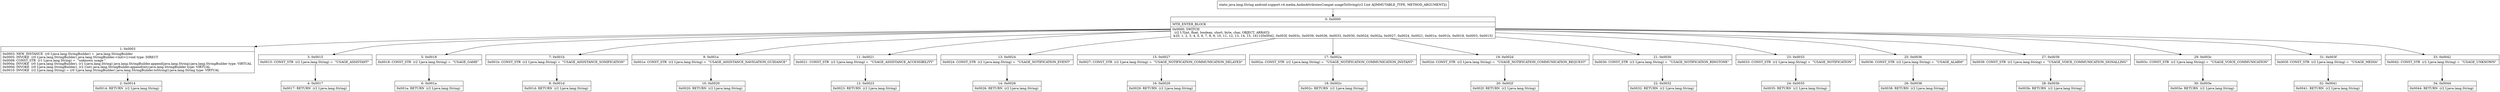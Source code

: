 digraph "CFG forandroid.support.v4.media.AudioAttributesCompat.usageToString(I)Ljava\/lang\/String;" {
Node_0 [shape=record,label="{0\:\ 0x0000|MTH_ENTER_BLOCK\l|0x0000: SWITCH  \l  (r2 I:?[int, float, boolean, short, byte, char, OBJECT, ARRAY])\l k:[0, 1, 2, 3, 4, 5, 6, 7, 8, 9, 10, 11, 12, 13, 14, 15, 16] t:[0x0042, 0x003f, 0x003c, 0x0039, 0x0036, 0x0033, 0x0030, 0x002d, 0x002a, 0x0027, 0x0024, 0x0021, 0x001e, 0x001b, 0x0018, 0x0003, 0x0015] \l}"];
Node_1 [shape=record,label="{1\:\ 0x0003|0x0003: NEW_INSTANCE  (r0 I:java.lang.StringBuilder) =  java.lang.StringBuilder \l0x0005: INVOKE  (r0 I:java.lang.StringBuilder) java.lang.StringBuilder.\<init\>():void type: DIRECT \l0x0008: CONST_STR  (r1 I:java.lang.String) =  \"unknown usage \" \l0x000a: INVOKE  (r0 I:java.lang.StringBuilder), (r1 I:java.lang.String) java.lang.StringBuilder.append(java.lang.String):java.lang.StringBuilder type: VIRTUAL \l0x000d: INVOKE  (r0 I:java.lang.StringBuilder), (r2 I:int) java.lang.StringBuilder.append(int):java.lang.StringBuilder type: VIRTUAL \l0x0010: INVOKE  (r2 I:java.lang.String) = (r0 I:java.lang.StringBuilder) java.lang.StringBuilder.toString():java.lang.String type: VIRTUAL \l}"];
Node_2 [shape=record,label="{2\:\ 0x0014|0x0014: RETURN  (r2 I:java.lang.String) \l}"];
Node_3 [shape=record,label="{3\:\ 0x0015|0x0015: CONST_STR  (r2 I:java.lang.String) =  \"USAGE_ASSISTANT\" \l}"];
Node_4 [shape=record,label="{4\:\ 0x0017|0x0017: RETURN  (r2 I:java.lang.String) \l}"];
Node_5 [shape=record,label="{5\:\ 0x0018|0x0018: CONST_STR  (r2 I:java.lang.String) =  \"USAGE_GAME\" \l}"];
Node_6 [shape=record,label="{6\:\ 0x001a|0x001a: RETURN  (r2 I:java.lang.String) \l}"];
Node_7 [shape=record,label="{7\:\ 0x001b|0x001b: CONST_STR  (r2 I:java.lang.String) =  \"USAGE_ASSISTANCE_SONIFICATION\" \l}"];
Node_8 [shape=record,label="{8\:\ 0x001d|0x001d: RETURN  (r2 I:java.lang.String) \l}"];
Node_9 [shape=record,label="{9\:\ 0x001e|0x001e: CONST_STR  (r2 I:java.lang.String) =  \"USAGE_ASSISTANCE_NAVIGATION_GUIDANCE\" \l}"];
Node_10 [shape=record,label="{10\:\ 0x0020|0x0020: RETURN  (r2 I:java.lang.String) \l}"];
Node_11 [shape=record,label="{11\:\ 0x0021|0x0021: CONST_STR  (r2 I:java.lang.String) =  \"USAGE_ASSISTANCE_ACCESSIBILITY\" \l}"];
Node_12 [shape=record,label="{12\:\ 0x0023|0x0023: RETURN  (r2 I:java.lang.String) \l}"];
Node_13 [shape=record,label="{13\:\ 0x0024|0x0024: CONST_STR  (r2 I:java.lang.String) =  \"USAGE_NOTIFICATION_EVENT\" \l}"];
Node_14 [shape=record,label="{14\:\ 0x0026|0x0026: RETURN  (r2 I:java.lang.String) \l}"];
Node_15 [shape=record,label="{15\:\ 0x0027|0x0027: CONST_STR  (r2 I:java.lang.String) =  \"USAGE_NOTIFICATION_COMMUNICATION_DELAYED\" \l}"];
Node_16 [shape=record,label="{16\:\ 0x0029|0x0029: RETURN  (r2 I:java.lang.String) \l}"];
Node_17 [shape=record,label="{17\:\ 0x002a|0x002a: CONST_STR  (r2 I:java.lang.String) =  \"USAGE_NOTIFICATION_COMMUNICATION_INSTANT\" \l}"];
Node_18 [shape=record,label="{18\:\ 0x002c|0x002c: RETURN  (r2 I:java.lang.String) \l}"];
Node_19 [shape=record,label="{19\:\ 0x002d|0x002d: CONST_STR  (r2 I:java.lang.String) =  \"USAGE_NOTIFICATION_COMMUNICATION_REQUEST\" \l}"];
Node_20 [shape=record,label="{20\:\ 0x002f|0x002f: RETURN  (r2 I:java.lang.String) \l}"];
Node_21 [shape=record,label="{21\:\ 0x0030|0x0030: CONST_STR  (r2 I:java.lang.String) =  \"USAGE_NOTIFICATION_RINGTONE\" \l}"];
Node_22 [shape=record,label="{22\:\ 0x0032|0x0032: RETURN  (r2 I:java.lang.String) \l}"];
Node_23 [shape=record,label="{23\:\ 0x0033|0x0033: CONST_STR  (r2 I:java.lang.String) =  \"USAGE_NOTIFICATION\" \l}"];
Node_24 [shape=record,label="{24\:\ 0x0035|0x0035: RETURN  (r2 I:java.lang.String) \l}"];
Node_25 [shape=record,label="{25\:\ 0x0036|0x0036: CONST_STR  (r2 I:java.lang.String) =  \"USAGE_ALARM\" \l}"];
Node_26 [shape=record,label="{26\:\ 0x0038|0x0038: RETURN  (r2 I:java.lang.String) \l}"];
Node_27 [shape=record,label="{27\:\ 0x0039|0x0039: CONST_STR  (r2 I:java.lang.String) =  \"USAGE_VOICE_COMMUNICATION_SIGNALLING\" \l}"];
Node_28 [shape=record,label="{28\:\ 0x003b|0x003b: RETURN  (r2 I:java.lang.String) \l}"];
Node_29 [shape=record,label="{29\:\ 0x003c|0x003c: CONST_STR  (r2 I:java.lang.String) =  \"USAGE_VOICE_COMMUNICATION\" \l}"];
Node_30 [shape=record,label="{30\:\ 0x003e|0x003e: RETURN  (r2 I:java.lang.String) \l}"];
Node_31 [shape=record,label="{31\:\ 0x003f|0x003f: CONST_STR  (r2 I:java.lang.String) =  \"USAGE_MEDIA\" \l}"];
Node_32 [shape=record,label="{32\:\ 0x0041|0x0041: RETURN  (r2 I:java.lang.String) \l}"];
Node_33 [shape=record,label="{33\:\ 0x0042|0x0042: CONST_STR  (r2 I:java.lang.String) =  \"USAGE_UNKNOWN\" \l}"];
Node_34 [shape=record,label="{34\:\ 0x0044|0x0044: RETURN  (r2 I:java.lang.String) \l}"];
MethodNode[shape=record,label="{static java.lang.String android.support.v4.media.AudioAttributesCompat.usageToString((r2 I:int A[IMMUTABLE_TYPE, METHOD_ARGUMENT])) }"];
MethodNode -> Node_0;
Node_0 -> Node_1;
Node_0 -> Node_3;
Node_0 -> Node_5;
Node_0 -> Node_7;
Node_0 -> Node_9;
Node_0 -> Node_11;
Node_0 -> Node_13;
Node_0 -> Node_15;
Node_0 -> Node_17;
Node_0 -> Node_19;
Node_0 -> Node_21;
Node_0 -> Node_23;
Node_0 -> Node_25;
Node_0 -> Node_27;
Node_0 -> Node_29;
Node_0 -> Node_31;
Node_0 -> Node_33;
Node_1 -> Node_2;
Node_3 -> Node_4;
Node_5 -> Node_6;
Node_7 -> Node_8;
Node_9 -> Node_10;
Node_11 -> Node_12;
Node_13 -> Node_14;
Node_15 -> Node_16;
Node_17 -> Node_18;
Node_19 -> Node_20;
Node_21 -> Node_22;
Node_23 -> Node_24;
Node_25 -> Node_26;
Node_27 -> Node_28;
Node_29 -> Node_30;
Node_31 -> Node_32;
Node_33 -> Node_34;
}

